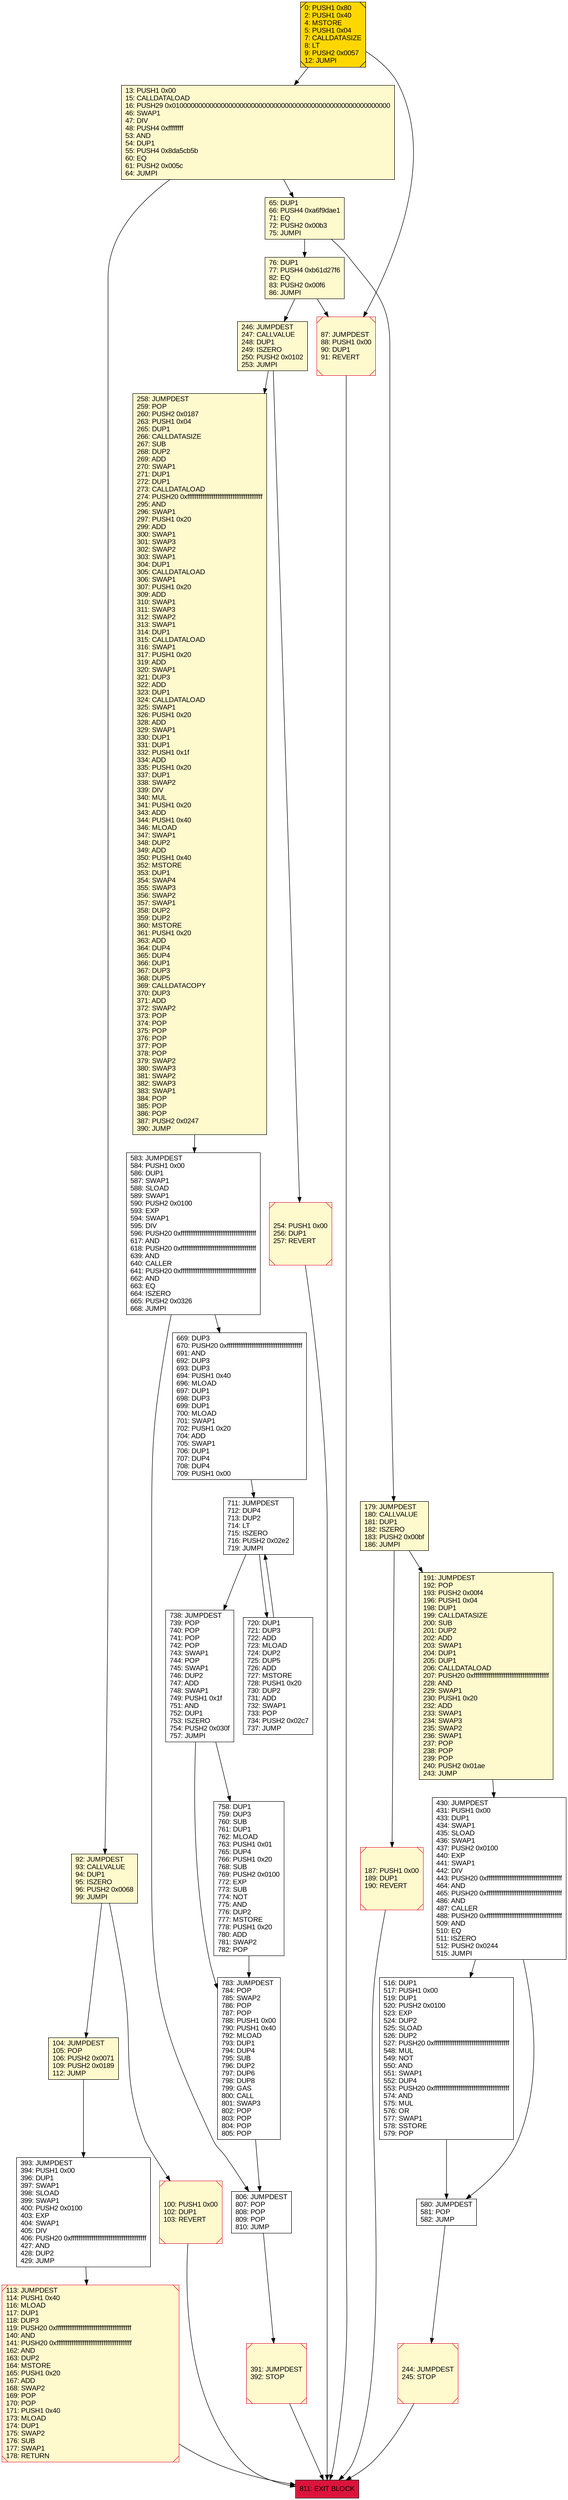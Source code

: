 digraph G {
bgcolor=transparent rankdir=UD;
node [shape=box style=filled color=black fillcolor=white fontname=arial fontcolor=black];
783 [label="783: JUMPDEST\l784: POP\l785: SWAP2\l786: POP\l787: POP\l788: PUSH1 0x00\l790: PUSH1 0x40\l792: MLOAD\l793: DUP1\l794: DUP4\l795: SUB\l796: DUP2\l797: DUP6\l798: DUP8\l799: GAS\l800: CALL\l801: SWAP3\l802: POP\l803: POP\l804: POP\l805: POP\l" ];
100 [label="100: PUSH1 0x00\l102: DUP1\l103: REVERT\l" fillcolor=lemonchiffon shape=Msquare color=crimson ];
806 [label="806: JUMPDEST\l807: POP\l808: POP\l809: POP\l810: JUMP\l" ];
720 [label="720: DUP1\l721: DUP3\l722: ADD\l723: MLOAD\l724: DUP2\l725: DUP5\l726: ADD\l727: MSTORE\l728: PUSH1 0x20\l730: DUP2\l731: ADD\l732: SWAP1\l733: POP\l734: PUSH2 0x02c7\l737: JUMP\l" ];
65 [label="65: DUP1\l66: PUSH4 0xa6f9dae1\l71: EQ\l72: PUSH2 0x00b3\l75: JUMPI\l" fillcolor=lemonchiffon ];
87 [label="87: JUMPDEST\l88: PUSH1 0x00\l90: DUP1\l91: REVERT\l" fillcolor=lemonchiffon shape=Msquare color=crimson ];
391 [label="391: JUMPDEST\l392: STOP\l" fillcolor=lemonchiffon shape=Msquare color=crimson ];
92 [label="92: JUMPDEST\l93: CALLVALUE\l94: DUP1\l95: ISZERO\l96: PUSH2 0x0068\l99: JUMPI\l" fillcolor=lemonchiffon ];
179 [label="179: JUMPDEST\l180: CALLVALUE\l181: DUP1\l182: ISZERO\l183: PUSH2 0x00bf\l186: JUMPI\l" fillcolor=lemonchiffon ];
258 [label="258: JUMPDEST\l259: POP\l260: PUSH2 0x0187\l263: PUSH1 0x04\l265: DUP1\l266: CALLDATASIZE\l267: SUB\l268: DUP2\l269: ADD\l270: SWAP1\l271: DUP1\l272: DUP1\l273: CALLDATALOAD\l274: PUSH20 0xffffffffffffffffffffffffffffffffffffffff\l295: AND\l296: SWAP1\l297: PUSH1 0x20\l299: ADD\l300: SWAP1\l301: SWAP3\l302: SWAP2\l303: SWAP1\l304: DUP1\l305: CALLDATALOAD\l306: SWAP1\l307: PUSH1 0x20\l309: ADD\l310: SWAP1\l311: SWAP3\l312: SWAP2\l313: SWAP1\l314: DUP1\l315: CALLDATALOAD\l316: SWAP1\l317: PUSH1 0x20\l319: ADD\l320: SWAP1\l321: DUP3\l322: ADD\l323: DUP1\l324: CALLDATALOAD\l325: SWAP1\l326: PUSH1 0x20\l328: ADD\l329: SWAP1\l330: DUP1\l331: DUP1\l332: PUSH1 0x1f\l334: ADD\l335: PUSH1 0x20\l337: DUP1\l338: SWAP2\l339: DIV\l340: MUL\l341: PUSH1 0x20\l343: ADD\l344: PUSH1 0x40\l346: MLOAD\l347: SWAP1\l348: DUP2\l349: ADD\l350: PUSH1 0x40\l352: MSTORE\l353: DUP1\l354: SWAP4\l355: SWAP3\l356: SWAP2\l357: SWAP1\l358: DUP2\l359: DUP2\l360: MSTORE\l361: PUSH1 0x20\l363: ADD\l364: DUP4\l365: DUP4\l366: DUP1\l367: DUP3\l368: DUP5\l369: CALLDATACOPY\l370: DUP3\l371: ADD\l372: SWAP2\l373: POP\l374: POP\l375: POP\l376: POP\l377: POP\l378: POP\l379: SWAP2\l380: SWAP3\l381: SWAP2\l382: SWAP3\l383: SWAP1\l384: POP\l385: POP\l386: POP\l387: PUSH2 0x0247\l390: JUMP\l" fillcolor=lemonchiffon ];
516 [label="516: DUP1\l517: PUSH1 0x00\l519: DUP1\l520: PUSH2 0x0100\l523: EXP\l524: DUP2\l525: SLOAD\l526: DUP2\l527: PUSH20 0xffffffffffffffffffffffffffffffffffffffff\l548: MUL\l549: NOT\l550: AND\l551: SWAP1\l552: DUP4\l553: PUSH20 0xffffffffffffffffffffffffffffffffffffffff\l574: AND\l575: MUL\l576: OR\l577: SWAP1\l578: SSTORE\l579: POP\l" ];
187 [label="187: PUSH1 0x00\l189: DUP1\l190: REVERT\l" fillcolor=lemonchiffon shape=Msquare color=crimson ];
76 [label="76: DUP1\l77: PUSH4 0xb61d27f6\l82: EQ\l83: PUSH2 0x00f6\l86: JUMPI\l" fillcolor=lemonchiffon ];
254 [label="254: PUSH1 0x00\l256: DUP1\l257: REVERT\l" fillcolor=lemonchiffon shape=Msquare color=crimson ];
244 [label="244: JUMPDEST\l245: STOP\l" fillcolor=lemonchiffon shape=Msquare color=crimson ];
711 [label="711: JUMPDEST\l712: DUP4\l713: DUP2\l714: LT\l715: ISZERO\l716: PUSH2 0x02e2\l719: JUMPI\l" ];
113 [label="113: JUMPDEST\l114: PUSH1 0x40\l116: MLOAD\l117: DUP1\l118: DUP3\l119: PUSH20 0xffffffffffffffffffffffffffffffffffffffff\l140: AND\l141: PUSH20 0xffffffffffffffffffffffffffffffffffffffff\l162: AND\l163: DUP2\l164: MSTORE\l165: PUSH1 0x20\l167: ADD\l168: SWAP2\l169: POP\l170: POP\l171: PUSH1 0x40\l173: MLOAD\l174: DUP1\l175: SWAP2\l176: SUB\l177: SWAP1\l178: RETURN\l" fillcolor=lemonchiffon shape=Msquare color=crimson ];
580 [label="580: JUMPDEST\l581: POP\l582: JUMP\l" ];
191 [label="191: JUMPDEST\l192: POP\l193: PUSH2 0x00f4\l196: PUSH1 0x04\l198: DUP1\l199: CALLDATASIZE\l200: SUB\l201: DUP2\l202: ADD\l203: SWAP1\l204: DUP1\l205: DUP1\l206: CALLDATALOAD\l207: PUSH20 0xffffffffffffffffffffffffffffffffffffffff\l228: AND\l229: SWAP1\l230: PUSH1 0x20\l232: ADD\l233: SWAP1\l234: SWAP3\l235: SWAP2\l236: SWAP1\l237: POP\l238: POP\l239: POP\l240: PUSH2 0x01ae\l243: JUMP\l" fillcolor=lemonchiffon ];
583 [label="583: JUMPDEST\l584: PUSH1 0x00\l586: DUP1\l587: SWAP1\l588: SLOAD\l589: SWAP1\l590: PUSH2 0x0100\l593: EXP\l594: SWAP1\l595: DIV\l596: PUSH20 0xffffffffffffffffffffffffffffffffffffffff\l617: AND\l618: PUSH20 0xffffffffffffffffffffffffffffffffffffffff\l639: AND\l640: CALLER\l641: PUSH20 0xffffffffffffffffffffffffffffffffffffffff\l662: AND\l663: EQ\l664: ISZERO\l665: PUSH2 0x0326\l668: JUMPI\l" ];
669 [label="669: DUP3\l670: PUSH20 0xffffffffffffffffffffffffffffffffffffffff\l691: AND\l692: DUP3\l693: DUP3\l694: PUSH1 0x40\l696: MLOAD\l697: DUP1\l698: DUP3\l699: DUP1\l700: MLOAD\l701: SWAP1\l702: PUSH1 0x20\l704: ADD\l705: SWAP1\l706: DUP1\l707: DUP4\l708: DUP4\l709: PUSH1 0x00\l" ];
246 [label="246: JUMPDEST\l247: CALLVALUE\l248: DUP1\l249: ISZERO\l250: PUSH2 0x0102\l253: JUMPI\l" fillcolor=lemonchiffon ];
811 [label="811: EXIT BLOCK\l" fillcolor=crimson ];
738 [label="738: JUMPDEST\l739: POP\l740: POP\l741: POP\l742: POP\l743: SWAP1\l744: POP\l745: SWAP1\l746: DUP2\l747: ADD\l748: SWAP1\l749: PUSH1 0x1f\l751: AND\l752: DUP1\l753: ISZERO\l754: PUSH2 0x030f\l757: JUMPI\l" ];
430 [label="430: JUMPDEST\l431: PUSH1 0x00\l433: DUP1\l434: SWAP1\l435: SLOAD\l436: SWAP1\l437: PUSH2 0x0100\l440: EXP\l441: SWAP1\l442: DIV\l443: PUSH20 0xffffffffffffffffffffffffffffffffffffffff\l464: AND\l465: PUSH20 0xffffffffffffffffffffffffffffffffffffffff\l486: AND\l487: CALLER\l488: PUSH20 0xffffffffffffffffffffffffffffffffffffffff\l509: AND\l510: EQ\l511: ISZERO\l512: PUSH2 0x0244\l515: JUMPI\l" ];
104 [label="104: JUMPDEST\l105: POP\l106: PUSH2 0x0071\l109: PUSH2 0x0189\l112: JUMP\l" fillcolor=lemonchiffon ];
0 [label="0: PUSH1 0x80\l2: PUSH1 0x40\l4: MSTORE\l5: PUSH1 0x04\l7: CALLDATASIZE\l8: LT\l9: PUSH2 0x0057\l12: JUMPI\l" fillcolor=lemonchiffon shape=Msquare fillcolor=gold ];
758 [label="758: DUP1\l759: DUP3\l760: SUB\l761: DUP1\l762: MLOAD\l763: PUSH1 0x01\l765: DUP4\l766: PUSH1 0x20\l768: SUB\l769: PUSH2 0x0100\l772: EXP\l773: SUB\l774: NOT\l775: AND\l776: DUP2\l777: MSTORE\l778: PUSH1 0x20\l780: ADD\l781: SWAP2\l782: POP\l" ];
13 [label="13: PUSH1 0x00\l15: CALLDATALOAD\l16: PUSH29 0x0100000000000000000000000000000000000000000000000000000000\l46: SWAP1\l47: DIV\l48: PUSH4 0xffffffff\l53: AND\l54: DUP1\l55: PUSH4 0x8da5cb5b\l60: EQ\l61: PUSH2 0x005c\l64: JUMPI\l" fillcolor=lemonchiffon ];
393 [label="393: JUMPDEST\l394: PUSH1 0x00\l396: DUP1\l397: SWAP1\l398: SLOAD\l399: SWAP1\l400: PUSH2 0x0100\l403: EXP\l404: SWAP1\l405: DIV\l406: PUSH20 0xffffffffffffffffffffffffffffffffffffffff\l427: AND\l428: DUP2\l429: JUMP\l" ];
583 -> 669;
0 -> 13;
179 -> 187;
580 -> 244;
783 -> 806;
104 -> 393;
113 -> 811;
711 -> 738;
244 -> 811;
669 -> 711;
76 -> 87;
65 -> 179;
430 -> 580;
806 -> 391;
191 -> 430;
738 -> 758;
65 -> 76;
92 -> 100;
393 -> 113;
13 -> 92;
430 -> 516;
711 -> 720;
720 -> 711;
583 -> 806;
0 -> 87;
100 -> 811;
92 -> 104;
738 -> 783;
187 -> 811;
246 -> 258;
258 -> 583;
13 -> 65;
246 -> 254;
254 -> 811;
76 -> 246;
391 -> 811;
87 -> 811;
758 -> 783;
516 -> 580;
179 -> 191;
}